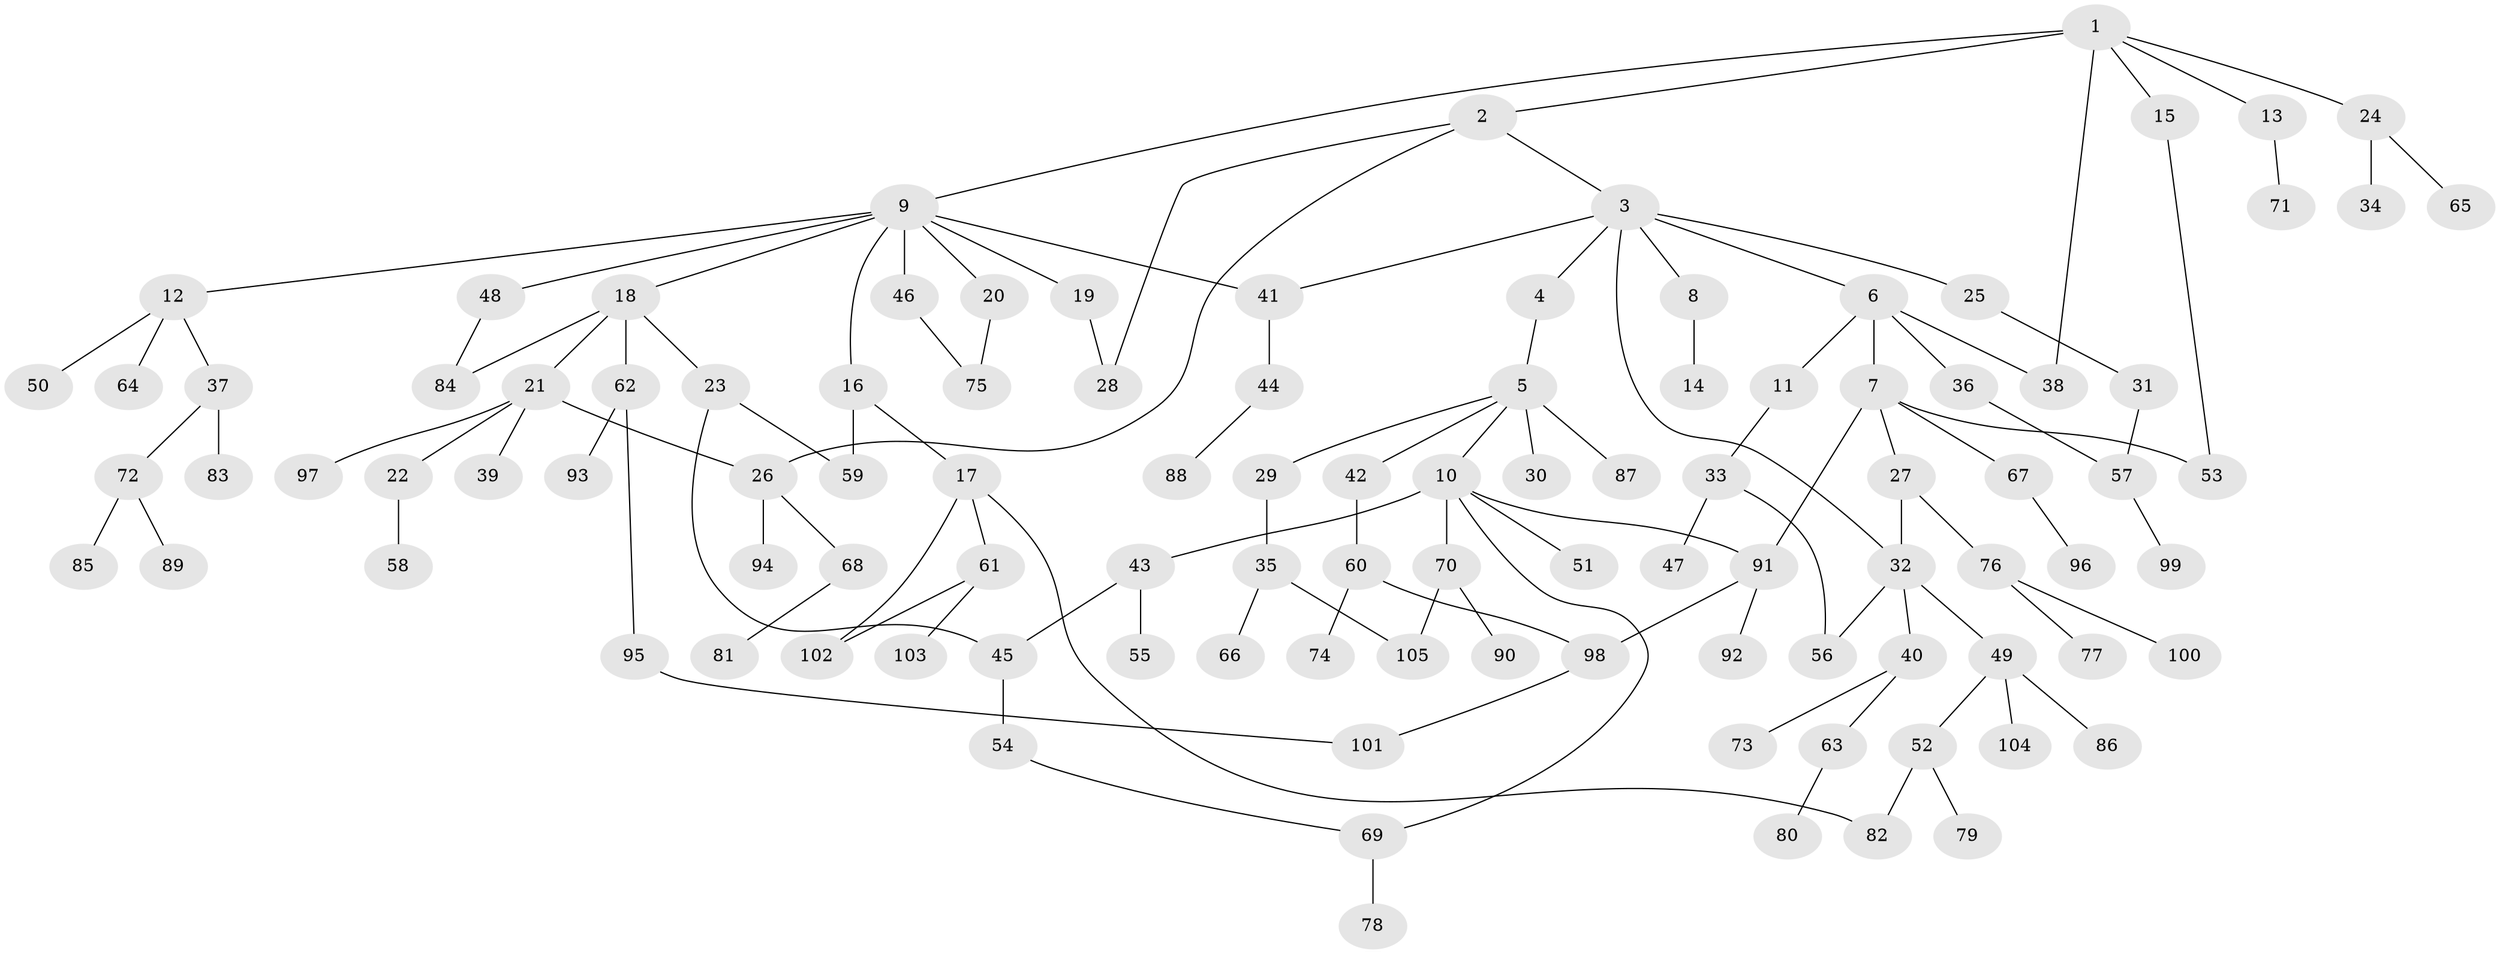 // Generated by graph-tools (version 1.1) at 2025/00/03/09/25 03:00:56]
// undirected, 105 vertices, 123 edges
graph export_dot {
graph [start="1"]
  node [color=gray90,style=filled];
  1;
  2;
  3;
  4;
  5;
  6;
  7;
  8;
  9;
  10;
  11;
  12;
  13;
  14;
  15;
  16;
  17;
  18;
  19;
  20;
  21;
  22;
  23;
  24;
  25;
  26;
  27;
  28;
  29;
  30;
  31;
  32;
  33;
  34;
  35;
  36;
  37;
  38;
  39;
  40;
  41;
  42;
  43;
  44;
  45;
  46;
  47;
  48;
  49;
  50;
  51;
  52;
  53;
  54;
  55;
  56;
  57;
  58;
  59;
  60;
  61;
  62;
  63;
  64;
  65;
  66;
  67;
  68;
  69;
  70;
  71;
  72;
  73;
  74;
  75;
  76;
  77;
  78;
  79;
  80;
  81;
  82;
  83;
  84;
  85;
  86;
  87;
  88;
  89;
  90;
  91;
  92;
  93;
  94;
  95;
  96;
  97;
  98;
  99;
  100;
  101;
  102;
  103;
  104;
  105;
  1 -- 2;
  1 -- 9;
  1 -- 13;
  1 -- 15;
  1 -- 24;
  1 -- 38;
  2 -- 3;
  2 -- 28;
  2 -- 26;
  3 -- 4;
  3 -- 6;
  3 -- 8;
  3 -- 25;
  3 -- 41;
  3 -- 32;
  4 -- 5;
  5 -- 10;
  5 -- 29;
  5 -- 30;
  5 -- 42;
  5 -- 87;
  6 -- 7;
  6 -- 11;
  6 -- 36;
  6 -- 38;
  7 -- 27;
  7 -- 67;
  7 -- 53;
  7 -- 91;
  8 -- 14;
  9 -- 12;
  9 -- 16;
  9 -- 18;
  9 -- 19;
  9 -- 20;
  9 -- 46;
  9 -- 48;
  9 -- 41;
  10 -- 43;
  10 -- 51;
  10 -- 69;
  10 -- 70;
  10 -- 91;
  11 -- 33;
  12 -- 37;
  12 -- 50;
  12 -- 64;
  13 -- 71;
  15 -- 53;
  16 -- 17;
  16 -- 59;
  17 -- 61;
  17 -- 102;
  17 -- 82;
  18 -- 21;
  18 -- 23;
  18 -- 62;
  18 -- 84;
  19 -- 28;
  20 -- 75;
  21 -- 22;
  21 -- 26;
  21 -- 39;
  21 -- 97;
  22 -- 58;
  23 -- 45;
  23 -- 59;
  24 -- 34;
  24 -- 65;
  25 -- 31;
  26 -- 68;
  26 -- 94;
  27 -- 32;
  27 -- 76;
  29 -- 35;
  31 -- 57;
  32 -- 40;
  32 -- 49;
  32 -- 56;
  33 -- 47;
  33 -- 56;
  35 -- 66;
  35 -- 105;
  36 -- 57;
  37 -- 72;
  37 -- 83;
  40 -- 63;
  40 -- 73;
  41 -- 44;
  42 -- 60;
  43 -- 55;
  43 -- 45;
  44 -- 88;
  45 -- 54;
  46 -- 75;
  48 -- 84;
  49 -- 52;
  49 -- 86;
  49 -- 104;
  52 -- 79;
  52 -- 82;
  54 -- 69;
  57 -- 99;
  60 -- 74;
  60 -- 98;
  61 -- 103;
  61 -- 102;
  62 -- 93;
  62 -- 95;
  63 -- 80;
  67 -- 96;
  68 -- 81;
  69 -- 78;
  70 -- 90;
  70 -- 105;
  72 -- 85;
  72 -- 89;
  76 -- 77;
  76 -- 100;
  91 -- 92;
  91 -- 98;
  95 -- 101;
  98 -- 101;
}
